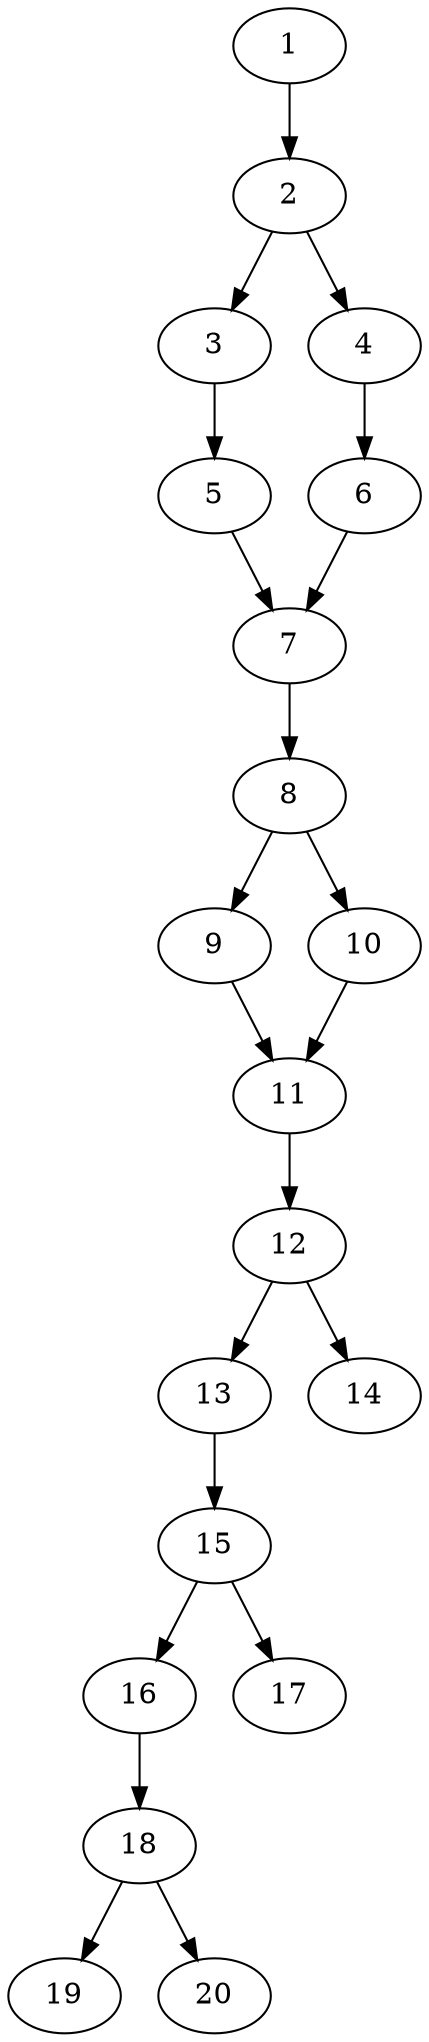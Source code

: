 // DAG automatically generated by daggen at Thu Oct  3 13:58:42 2019
// ./daggen --dot -n 20 --ccr 0.3 --fat 0.3 --regular 0.9 --density 0.7 --mindata 5242880 --maxdata 52428800 
digraph G {
  1 [size="88886613", alpha="0.01", expect_size="26665984"] 
  1 -> 2 [size ="26665984"]
  2 [size="110219947", alpha="0.03", expect_size="33065984"] 
  2 -> 3 [size ="33065984"]
  2 -> 4 [size ="33065984"]
  3 [size="128003413", alpha="0.16", expect_size="38401024"] 
  3 -> 5 [size ="38401024"]
  4 [size="103581013", alpha="0.03", expect_size="31074304"] 
  4 -> 6 [size ="31074304"]
  5 [size="41311573", alpha="0.18", expect_size="12393472"] 
  5 -> 7 [size ="12393472"]
  6 [size="137625600", alpha="0.18", expect_size="41287680"] 
  6 -> 7 [size ="41287680"]
  7 [size="151640747", alpha="0.17", expect_size="45492224"] 
  7 -> 8 [size ="45492224"]
  8 [size="153548800", alpha="0.08", expect_size="46064640"] 
  8 -> 9 [size ="46064640"]
  8 -> 10 [size ="46064640"]
  9 [size="169151147", alpha="0.03", expect_size="50745344"] 
  9 -> 11 [size ="50745344"]
  10 [size="84486827", alpha="0.10", expect_size="25346048"] 
  10 -> 11 [size ="25346048"]
  11 [size="28416000", alpha="0.11", expect_size="8524800"] 
  11 -> 12 [size ="8524800"]
  12 [size="36188160", alpha="0.09", expect_size="10856448"] 
  12 -> 13 [size ="10856448"]
  12 -> 14 [size ="10856448"]
  13 [size="59340800", alpha="0.07", expect_size="17802240"] 
  13 -> 15 [size ="17802240"]
  14 [size="24224427", alpha="0.17", expect_size="7267328"] 
  15 [size="49397760", alpha="0.16", expect_size="14819328"] 
  15 -> 16 [size ="14819328"]
  15 -> 17 [size ="14819328"]
  16 [size="31354880", alpha="0.03", expect_size="9406464"] 
  16 -> 18 [size ="9406464"]
  17 [size="18053120", alpha="0.08", expect_size="5415936"] 
  18 [size="150282240", alpha="0.17", expect_size="45084672"] 
  18 -> 19 [size ="45084672"]
  18 -> 20 [size ="45084672"]
  19 [size="54319787", alpha="0.14", expect_size="16295936"] 
  20 [size="77803520", alpha="0.02", expect_size="23341056"] 
}
